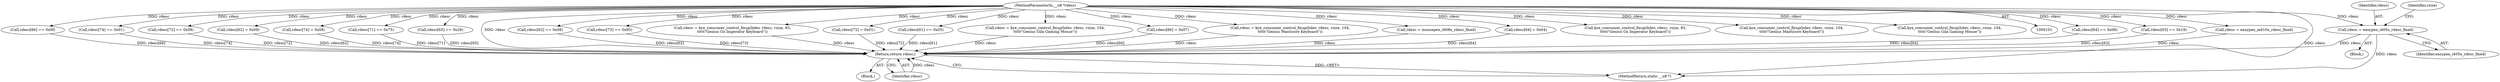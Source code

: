 digraph "0_linux_4ab25786c87eb20857bbb715c3ae34ec8fd6a214_0@pointer" {
"1000214" [label="(Call,rdesc = easypen_i405x_rdesc_fixed)"];
"1000103" [label="(MethodParameterIn,__u8 *rdesc)"];
"1000285" [label="(Return,return rdesc;)"];
"1000285" [label="(Return,return rdesc;)"];
"1000268" [label="(Call,kye_consumer_control_fixup(hdev, rdesc, rsize, 83,\n\t\t\t\t\t\"Genius Gx Imperator Keyboard\"))"];
"1000125" [label="(Call,rdesc[62] == 0x08)"];
"1000219" [label="(Identifier,rsize)"];
"1000278" [label="(Call,kye_consumer_control_fixup(hdev, rdesc, rsize, 104,\n\t\t\t\t\t\"Genius Manticore Keyboard\"))"];
"1000167" [label="(Call,rdesc[73] == 0x95)"];
"1000286" [label="(Identifier,rdesc)"];
"1000266" [label="(Call,rdesc = kye_consumer_control_fixup(hdev, rdesc, rsize, 83,\n\t\t\t\t\t\"Genius Gx Imperator Keyboard\"))"];
"1000196" [label="(Call,rdesc[72] = 0x01)"];
"1000119" [label="(Call,rdesc[61] == 0x05)"];
"1000256" [label="(Call,rdesc = kye_consumer_control_fixup(hdev, rdesc, rsize, 104,\n\t\t\t\t\t\"Genius Gila Gaming Mouse\"))"];
"1000213" [label="(Block,)"];
"1000258" [label="(Call,kye_consumer_control_fixup(hdev, rdesc, rsize, 104,\n\t\t\t\t\t\"Genius Gila Gaming Mouse\"))"];
"1000276" [label="(Call,rdesc = kye_consumer_control_fixup(hdev, rdesc, rsize, 104,\n\t\t\t\t\t\"Genius Manticore Keyboard\"))"];
"1000230" [label="(Call,rdesc = mousepen_i608x_rdesc_fixed)"];
"1000191" [label="(Call,rdesc[66] = 0x07)"];
"1000186" [label="(Call,rdesc[64] = 0x04)"];
"1000137" [label="(Call,rdesc[64] == 0x08)"];
"1000131" [label="(Call,rdesc[63] == 0x19)"];
"1000216" [label="(Identifier,easypen_i405x_rdesc_fixed)"];
"1000246" [label="(Call,rdesc = easypen_m610x_rdesc_fixed)"];
"1000287" [label="(MethodReturn,static __u8 *)"];
"1000149" [label="(Call,rdesc[66] == 0x0f)"];
"1000172" [label="(Call,rdesc[74] == 0x01)"];
"1000161" [label="(Call,rdesc[72] == 0x08)"];
"1000214" [label="(Call,rdesc = easypen_i405x_rdesc_fixed)"];
"1000181" [label="(Call,rdesc[62] = 0x09)"];
"1000201" [label="(Call,rdesc[74] = 0x08)"];
"1000155" [label="(Call,rdesc[71] == 0x75)"];
"1000103" [label="(MethodParameterIn,__u8 *rdesc)"];
"1000143" [label="(Call,rdesc[65] == 0x29)"];
"1000215" [label="(Identifier,rdesc)"];
"1000105" [label="(Block,)"];
"1000214" -> "1000213"  [label="AST: "];
"1000214" -> "1000216"  [label="CFG: "];
"1000215" -> "1000214"  [label="AST: "];
"1000216" -> "1000214"  [label="AST: "];
"1000219" -> "1000214"  [label="CFG: "];
"1000214" -> "1000287"  [label="DDG: rdesc"];
"1000103" -> "1000214"  [label="DDG: rdesc"];
"1000214" -> "1000285"  [label="DDG: rdesc"];
"1000103" -> "1000101"  [label="AST: "];
"1000103" -> "1000287"  [label="DDG: rdesc"];
"1000103" -> "1000119"  [label="DDG: rdesc"];
"1000103" -> "1000125"  [label="DDG: rdesc"];
"1000103" -> "1000131"  [label="DDG: rdesc"];
"1000103" -> "1000137"  [label="DDG: rdesc"];
"1000103" -> "1000143"  [label="DDG: rdesc"];
"1000103" -> "1000149"  [label="DDG: rdesc"];
"1000103" -> "1000155"  [label="DDG: rdesc"];
"1000103" -> "1000161"  [label="DDG: rdesc"];
"1000103" -> "1000167"  [label="DDG: rdesc"];
"1000103" -> "1000172"  [label="DDG: rdesc"];
"1000103" -> "1000181"  [label="DDG: rdesc"];
"1000103" -> "1000186"  [label="DDG: rdesc"];
"1000103" -> "1000191"  [label="DDG: rdesc"];
"1000103" -> "1000196"  [label="DDG: rdesc"];
"1000103" -> "1000201"  [label="DDG: rdesc"];
"1000103" -> "1000230"  [label="DDG: rdesc"];
"1000103" -> "1000246"  [label="DDG: rdesc"];
"1000103" -> "1000256"  [label="DDG: rdesc"];
"1000103" -> "1000258"  [label="DDG: rdesc"];
"1000103" -> "1000266"  [label="DDG: rdesc"];
"1000103" -> "1000268"  [label="DDG: rdesc"];
"1000103" -> "1000276"  [label="DDG: rdesc"];
"1000103" -> "1000278"  [label="DDG: rdesc"];
"1000103" -> "1000285"  [label="DDG: rdesc"];
"1000285" -> "1000105"  [label="AST: "];
"1000285" -> "1000286"  [label="CFG: "];
"1000286" -> "1000285"  [label="AST: "];
"1000287" -> "1000285"  [label="CFG: "];
"1000285" -> "1000287"  [label="DDG: <RET>"];
"1000286" -> "1000285"  [label="DDG: rdesc"];
"1000181" -> "1000285"  [label="DDG: rdesc[62]"];
"1000186" -> "1000285"  [label="DDG: rdesc[64]"];
"1000131" -> "1000285"  [label="DDG: rdesc[63]"];
"1000230" -> "1000285"  [label="DDG: rdesc"];
"1000196" -> "1000285"  [label="DDG: rdesc[72]"];
"1000276" -> "1000285"  [label="DDG: rdesc"];
"1000161" -> "1000285"  [label="DDG: rdesc[72]"];
"1000191" -> "1000285"  [label="DDG: rdesc[66]"];
"1000246" -> "1000285"  [label="DDG: rdesc"];
"1000201" -> "1000285"  [label="DDG: rdesc[74]"];
"1000167" -> "1000285"  [label="DDG: rdesc[73]"];
"1000125" -> "1000285"  [label="DDG: rdesc[62]"];
"1000143" -> "1000285"  [label="DDG: rdesc[65]"];
"1000266" -> "1000285"  [label="DDG: rdesc"];
"1000119" -> "1000285"  [label="DDG: rdesc[61]"];
"1000172" -> "1000285"  [label="DDG: rdesc[74]"];
"1000149" -> "1000285"  [label="DDG: rdesc[66]"];
"1000256" -> "1000285"  [label="DDG: rdesc"];
"1000155" -> "1000285"  [label="DDG: rdesc[71]"];
"1000137" -> "1000285"  [label="DDG: rdesc[64]"];
}
